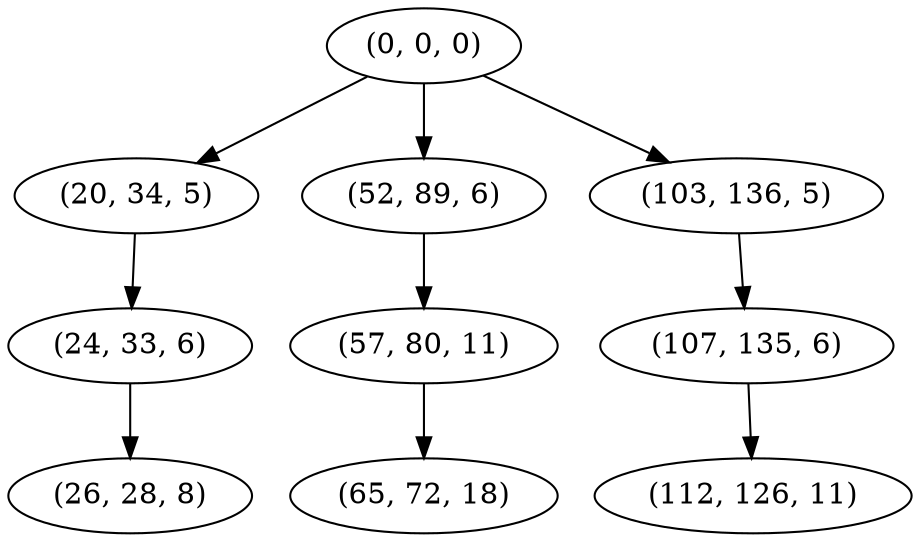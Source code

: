 digraph tree {
    "(0, 0, 0)";
    "(20, 34, 5)";
    "(24, 33, 6)";
    "(26, 28, 8)";
    "(52, 89, 6)";
    "(57, 80, 11)";
    "(65, 72, 18)";
    "(103, 136, 5)";
    "(107, 135, 6)";
    "(112, 126, 11)";
    "(0, 0, 0)" -> "(20, 34, 5)";
    "(0, 0, 0)" -> "(52, 89, 6)";
    "(0, 0, 0)" -> "(103, 136, 5)";
    "(20, 34, 5)" -> "(24, 33, 6)";
    "(24, 33, 6)" -> "(26, 28, 8)";
    "(52, 89, 6)" -> "(57, 80, 11)";
    "(57, 80, 11)" -> "(65, 72, 18)";
    "(103, 136, 5)" -> "(107, 135, 6)";
    "(107, 135, 6)" -> "(112, 126, 11)";
}

